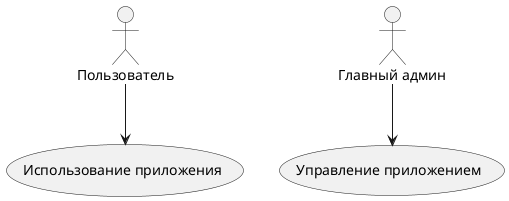 @startuml

'диаграмма прецедентов'

:Пользователь: --> (Use)

"Главный админ" as Admin
"Использование приложения" as (Use)
Admin --> (Управление приложением)



@enduml

@startuml
skinparam actorStyle awesome
:Пользователь: --> (Use)
"Главный админ" as Admin
"Использование приложения" as (Use)
Admin --> (Управление приложением)
@enduml


@startuml
actor Гость as g
package Специалисты {
  actor "Шеф повар" as c
  actor "Ресторанный критик" as fc
}
package Ресторан {
  usecase "Есть" as UC1
  usecase "Платить" as UC2
  usecase "Пить" as UC3
  usecase "Составлять отзыв" as UC4
}
fc --> UC1
fc --> UC2
fc --> UC3
fc --> UC4
g --> UC1
g --> UC2
g --> UC3
@enduml


@startuml

usecase UC1 as "Вы можете использовать
несколько строчек для описания вашего прецедента.
Также, Вы можете использовать разделители:
--
Можно использовть несколько разных разделителей одновременно.
==
И еще Вы можете добавлять в разделители заголовки:
..ЗАКЛЮЧЕНИЕ..
Это позволяет делать очень большие и
развернутые описания."

@enduml


@startuml
left to right direction
actor "Ресторанный критик" as fc
rectangle Ресторан {
  usecase "Есть" as UC1
  usecase "Платить" as UC2
  usecase "Пить" as UC3
  usecase "Составлять отзыв" as UC4
}
fc --> UC1
fc --> UC2
fc --> UC3
fc --> UC4
@enduml


@startuml

Пользователь -> (Старт)
Пользователь --> (Использование приложения) : Небольшая заметка

:Главный админ: ---> (Использование приложения) : Еще одна\nнебольшая\nзаметка

@enduml


@startuml
:Галавный админ: as Admin
(Работа с приложением) as (Use)

Пользователь <|-- Admin
(Работа) <|-- (Use)

@enduml


@startuml
:Главный админ: as Admin
(Работа с приложением) as (Use)

Пользователь -> (Работа)
Пользователь --> (Use)

Admin ---> (Use)

note right of Admin : Это пример заметки.

note right of (Use)
  Заметки могут занимать
  несколько строчек
end note

note "Эта заметка будет указывать\nсразу на несколько элементов." as N2
(Работа) .. N2
N2 .. (Use)
@enduml



@startuml
Пользователь << Человек >>
:Основная база данных: as MySql << Приложение >>
(Start) << One Shot >>
(Работа с приложением) as (Use) << Основное действие >>

Пользователь -> (Start)
Пользователь --> (Use)

MySql --> (Use)

@enduml


@startuml
(Прецедент 1) <.. :Пользователь:
(Прецедент 2) <. :Пользователь:
@enduml


@startuml
:Пользователь: -left-> (Лево)
:Пользователь: -right-> (Право)
:Пользователь: -up-> (Верх)
:Пользователь: -down-> (Низ)
@enduml


@startuml
:Актор1: --> (Прецедент1)
newpage
:Актор2: --> (Прецедент2)
@enduml


Полноценный пример
@startuml
left to right direction
skinparam packageStyle rectangle
actor Заказчик
actor Менеджер
rectangle Заказ {
  Заказчик -- (заказ)
  (заказ) .> (оплата) : включает
  (консультация) .> (заказ) : дополняет
  (заказ) -- Менеджер
}
@enduml

@startuml
actor foo
foo --> (bar) : обычная
foo --> (bar1) #line:red;line.bold;text:red  : красная, жирный
foo --> (bar2) #green;line.dashed;text:green : зеленая, штриховой
foo --> (bar3) #blue;line.dotted;text:blue   : синяя, пунктирный
@enduml


@startuml
actor a
actor b #pink;line:red;line.bold;text:red
usecase c #palegreen;line:green;line.dashed;text:green
usecase d #aliceblue;line:blue;line.dotted;text:blue
@enduml

